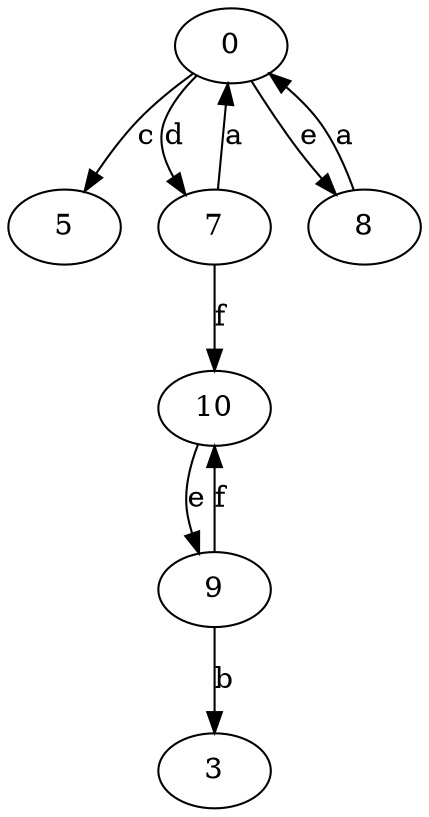 strict digraph  {
0;
3;
5;
7;
8;
9;
10;
0 -> 5  [label=c];
0 -> 7  [label=d];
0 -> 8  [label=e];
7 -> 0  [label=a];
7 -> 10  [label=f];
8 -> 0  [label=a];
9 -> 3  [label=b];
9 -> 10  [label=f];
10 -> 9  [label=e];
}

